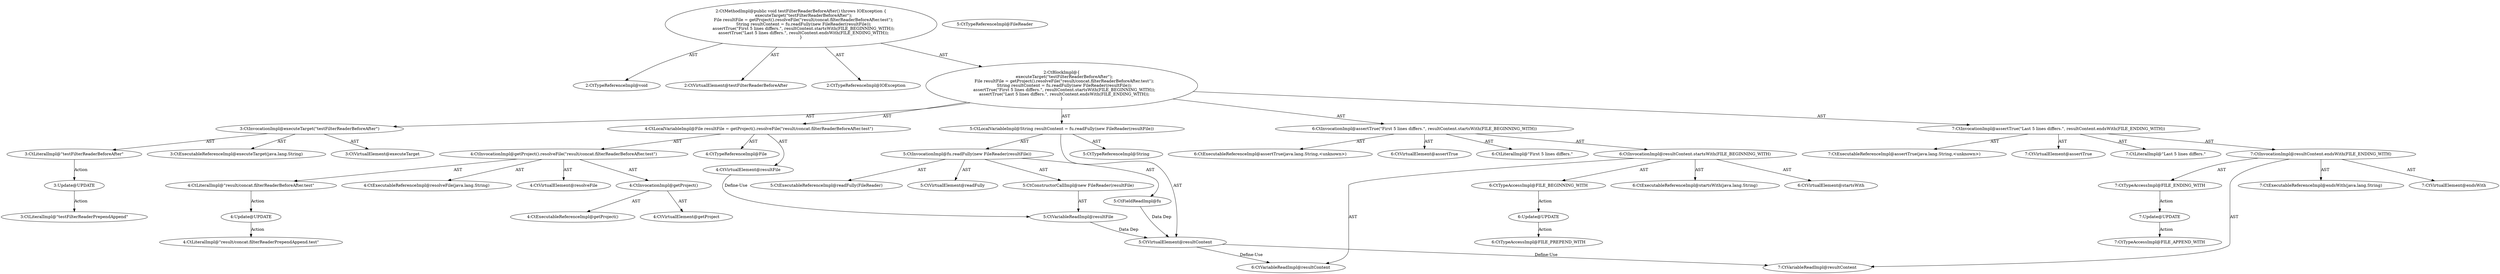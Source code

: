 digraph "testFilterReaderBeforeAfter#?" {
0 [label="2:CtTypeReferenceImpl@void" shape=ellipse]
1 [label="2:CtVirtualElement@testFilterReaderBeforeAfter" shape=ellipse]
2 [label="2:CtTypeReferenceImpl@IOException" shape=ellipse]
3 [label="3:CtExecutableReferenceImpl@executeTarget(java.lang.String)" shape=ellipse]
4 [label="3:CtVirtualElement@executeTarget" shape=ellipse]
5 [label="3:CtLiteralImpl@\"testFilterReaderBeforeAfter\"" shape=ellipse]
6 [label="3:CtInvocationImpl@executeTarget(\"testFilterReaderBeforeAfter\")" shape=ellipse]
7 [label="4:CtTypeReferenceImpl@File" shape=ellipse]
8 [label="4:CtExecutableReferenceImpl@resolveFile(java.lang.String)" shape=ellipse]
9 [label="4:CtVirtualElement@resolveFile" shape=ellipse]
10 [label="4:CtExecutableReferenceImpl@getProject()" shape=ellipse]
11 [label="4:CtVirtualElement@getProject" shape=ellipse]
12 [label="4:CtInvocationImpl@getProject()" shape=ellipse]
13 [label="4:CtLiteralImpl@\"result/concat.filterReaderBeforeAfter.test\"" shape=ellipse]
14 [label="4:CtInvocationImpl@getProject().resolveFile(\"result/concat.filterReaderBeforeAfter.test\")" shape=ellipse]
15 [label="4:CtVirtualElement@resultFile" shape=ellipse]
16 [label="4:CtLocalVariableImpl@File resultFile = getProject().resolveFile(\"result/concat.filterReaderBeforeAfter.test\")" shape=ellipse]
17 [label="5:CtTypeReferenceImpl@String" shape=ellipse]
18 [label="5:CtExecutableReferenceImpl@readFully(FileReader)" shape=ellipse]
19 [label="5:CtVirtualElement@readFully" shape=ellipse]
20 [label="5:CtFieldReadImpl@fu" shape=ellipse]
21 [label="5:CtTypeReferenceImpl@FileReader" shape=ellipse]
22 [label="5:CtVariableReadImpl@resultFile" shape=ellipse]
23 [label="5:CtConstructorCallImpl@new FileReader(resultFile)" shape=ellipse]
24 [label="5:CtInvocationImpl@fu.readFully(new FileReader(resultFile))" shape=ellipse]
25 [label="5:CtVirtualElement@resultContent" shape=ellipse]
26 [label="5:CtLocalVariableImpl@String resultContent = fu.readFully(new FileReader(resultFile))" shape=ellipse]
27 [label="6:CtExecutableReferenceImpl@assertTrue(java.lang.String,<unknown>)" shape=ellipse]
28 [label="6:CtVirtualElement@assertTrue" shape=ellipse]
29 [label="6:CtLiteralImpl@\"First 5 lines differs.\"" shape=ellipse]
30 [label="6:CtExecutableReferenceImpl@startsWith(java.lang.String)" shape=ellipse]
31 [label="6:CtVirtualElement@startsWith" shape=ellipse]
32 [label="6:CtVariableReadImpl@resultContent" shape=ellipse]
33 [label="6:CtTypeAccessImpl@FILE_BEGINNING_WITH" shape=ellipse]
34 [label="6:CtInvocationImpl@resultContent.startsWith(FILE_BEGINNING_WITH)" shape=ellipse]
35 [label="6:CtInvocationImpl@assertTrue(\"First 5 lines differs.\", resultContent.startsWith(FILE_BEGINNING_WITH))" shape=ellipse]
36 [label="7:CtExecutableReferenceImpl@assertTrue(java.lang.String,<unknown>)" shape=ellipse]
37 [label="7:CtVirtualElement@assertTrue" shape=ellipse]
38 [label="7:CtLiteralImpl@\"Last 5 lines differs.\"" shape=ellipse]
39 [label="7:CtExecutableReferenceImpl@endsWith(java.lang.String)" shape=ellipse]
40 [label="7:CtVirtualElement@endsWith" shape=ellipse]
41 [label="7:CtVariableReadImpl@resultContent" shape=ellipse]
42 [label="7:CtTypeAccessImpl@FILE_ENDING_WITH" shape=ellipse]
43 [label="7:CtInvocationImpl@resultContent.endsWith(FILE_ENDING_WITH)" shape=ellipse]
44 [label="7:CtInvocationImpl@assertTrue(\"Last 5 lines differs.\", resultContent.endsWith(FILE_ENDING_WITH))" shape=ellipse]
45 [label="2:CtBlockImpl@\{
    executeTarget(\"testFilterReaderBeforeAfter\");
    File resultFile = getProject().resolveFile(\"result/concat.filterReaderBeforeAfter.test\");
    String resultContent = fu.readFully(new FileReader(resultFile));
    assertTrue(\"First 5 lines differs.\", resultContent.startsWith(FILE_BEGINNING_WITH));
    assertTrue(\"Last 5 lines differs.\", resultContent.endsWith(FILE_ENDING_WITH));
\}" shape=ellipse]
46 [label="2:CtMethodImpl@public void testFilterReaderBeforeAfter() throws IOException \{
    executeTarget(\"testFilterReaderBeforeAfter\");
    File resultFile = getProject().resolveFile(\"result/concat.filterReaderBeforeAfter.test\");
    String resultContent = fu.readFully(new FileReader(resultFile));
    assertTrue(\"First 5 lines differs.\", resultContent.startsWith(FILE_BEGINNING_WITH));
    assertTrue(\"Last 5 lines differs.\", resultContent.endsWith(FILE_ENDING_WITH));
\}" shape=ellipse]
47 [label="3:Update@UPDATE" shape=ellipse]
48 [label="3:CtLiteralImpl@\"testFilterReaderPrependAppend\"" shape=ellipse]
49 [label="4:Update@UPDATE" shape=ellipse]
50 [label="4:CtLiteralImpl@\"result/concat.filterReaderPrependAppend.test\"" shape=ellipse]
51 [label="6:Update@UPDATE" shape=ellipse]
52 [label="6:CtTypeAccessImpl@FILE_PREPEND_WITH" shape=ellipse]
53 [label="7:Update@UPDATE" shape=ellipse]
54 [label="7:CtTypeAccessImpl@FILE_APPEND_WITH" shape=ellipse]
5 -> 47 [label="Action"];
6 -> 4 [label="AST"];
6 -> 3 [label="AST"];
6 -> 5 [label="AST"];
12 -> 11 [label="AST"];
12 -> 10 [label="AST"];
13 -> 49 [label="Action"];
14 -> 9 [label="AST"];
14 -> 12 [label="AST"];
14 -> 8 [label="AST"];
14 -> 13 [label="AST"];
15 -> 22 [label="Define-Use"];
16 -> 15 [label="AST"];
16 -> 7 [label="AST"];
16 -> 14 [label="AST"];
20 -> 25 [label="Data Dep"];
22 -> 25 [label="Data Dep"];
23 -> 22 [label="AST"];
24 -> 19 [label="AST"];
24 -> 20 [label="AST"];
24 -> 18 [label="AST"];
24 -> 23 [label="AST"];
25 -> 32 [label="Define-Use"];
25 -> 41 [label="Define-Use"];
26 -> 25 [label="AST"];
26 -> 17 [label="AST"];
26 -> 24 [label="AST"];
33 -> 51 [label="Action"];
34 -> 31 [label="AST"];
34 -> 32 [label="AST"];
34 -> 30 [label="AST"];
34 -> 33 [label="AST"];
35 -> 28 [label="AST"];
35 -> 27 [label="AST"];
35 -> 29 [label="AST"];
35 -> 34 [label="AST"];
42 -> 53 [label="Action"];
43 -> 40 [label="AST"];
43 -> 41 [label="AST"];
43 -> 39 [label="AST"];
43 -> 42 [label="AST"];
44 -> 37 [label="AST"];
44 -> 36 [label="AST"];
44 -> 38 [label="AST"];
44 -> 43 [label="AST"];
45 -> 6 [label="AST"];
45 -> 16 [label="AST"];
45 -> 26 [label="AST"];
45 -> 35 [label="AST"];
45 -> 44 [label="AST"];
46 -> 1 [label="AST"];
46 -> 0 [label="AST"];
46 -> 2 [label="AST"];
46 -> 45 [label="AST"];
47 -> 48 [label="Action"];
49 -> 50 [label="Action"];
51 -> 52 [label="Action"];
53 -> 54 [label="Action"];
}